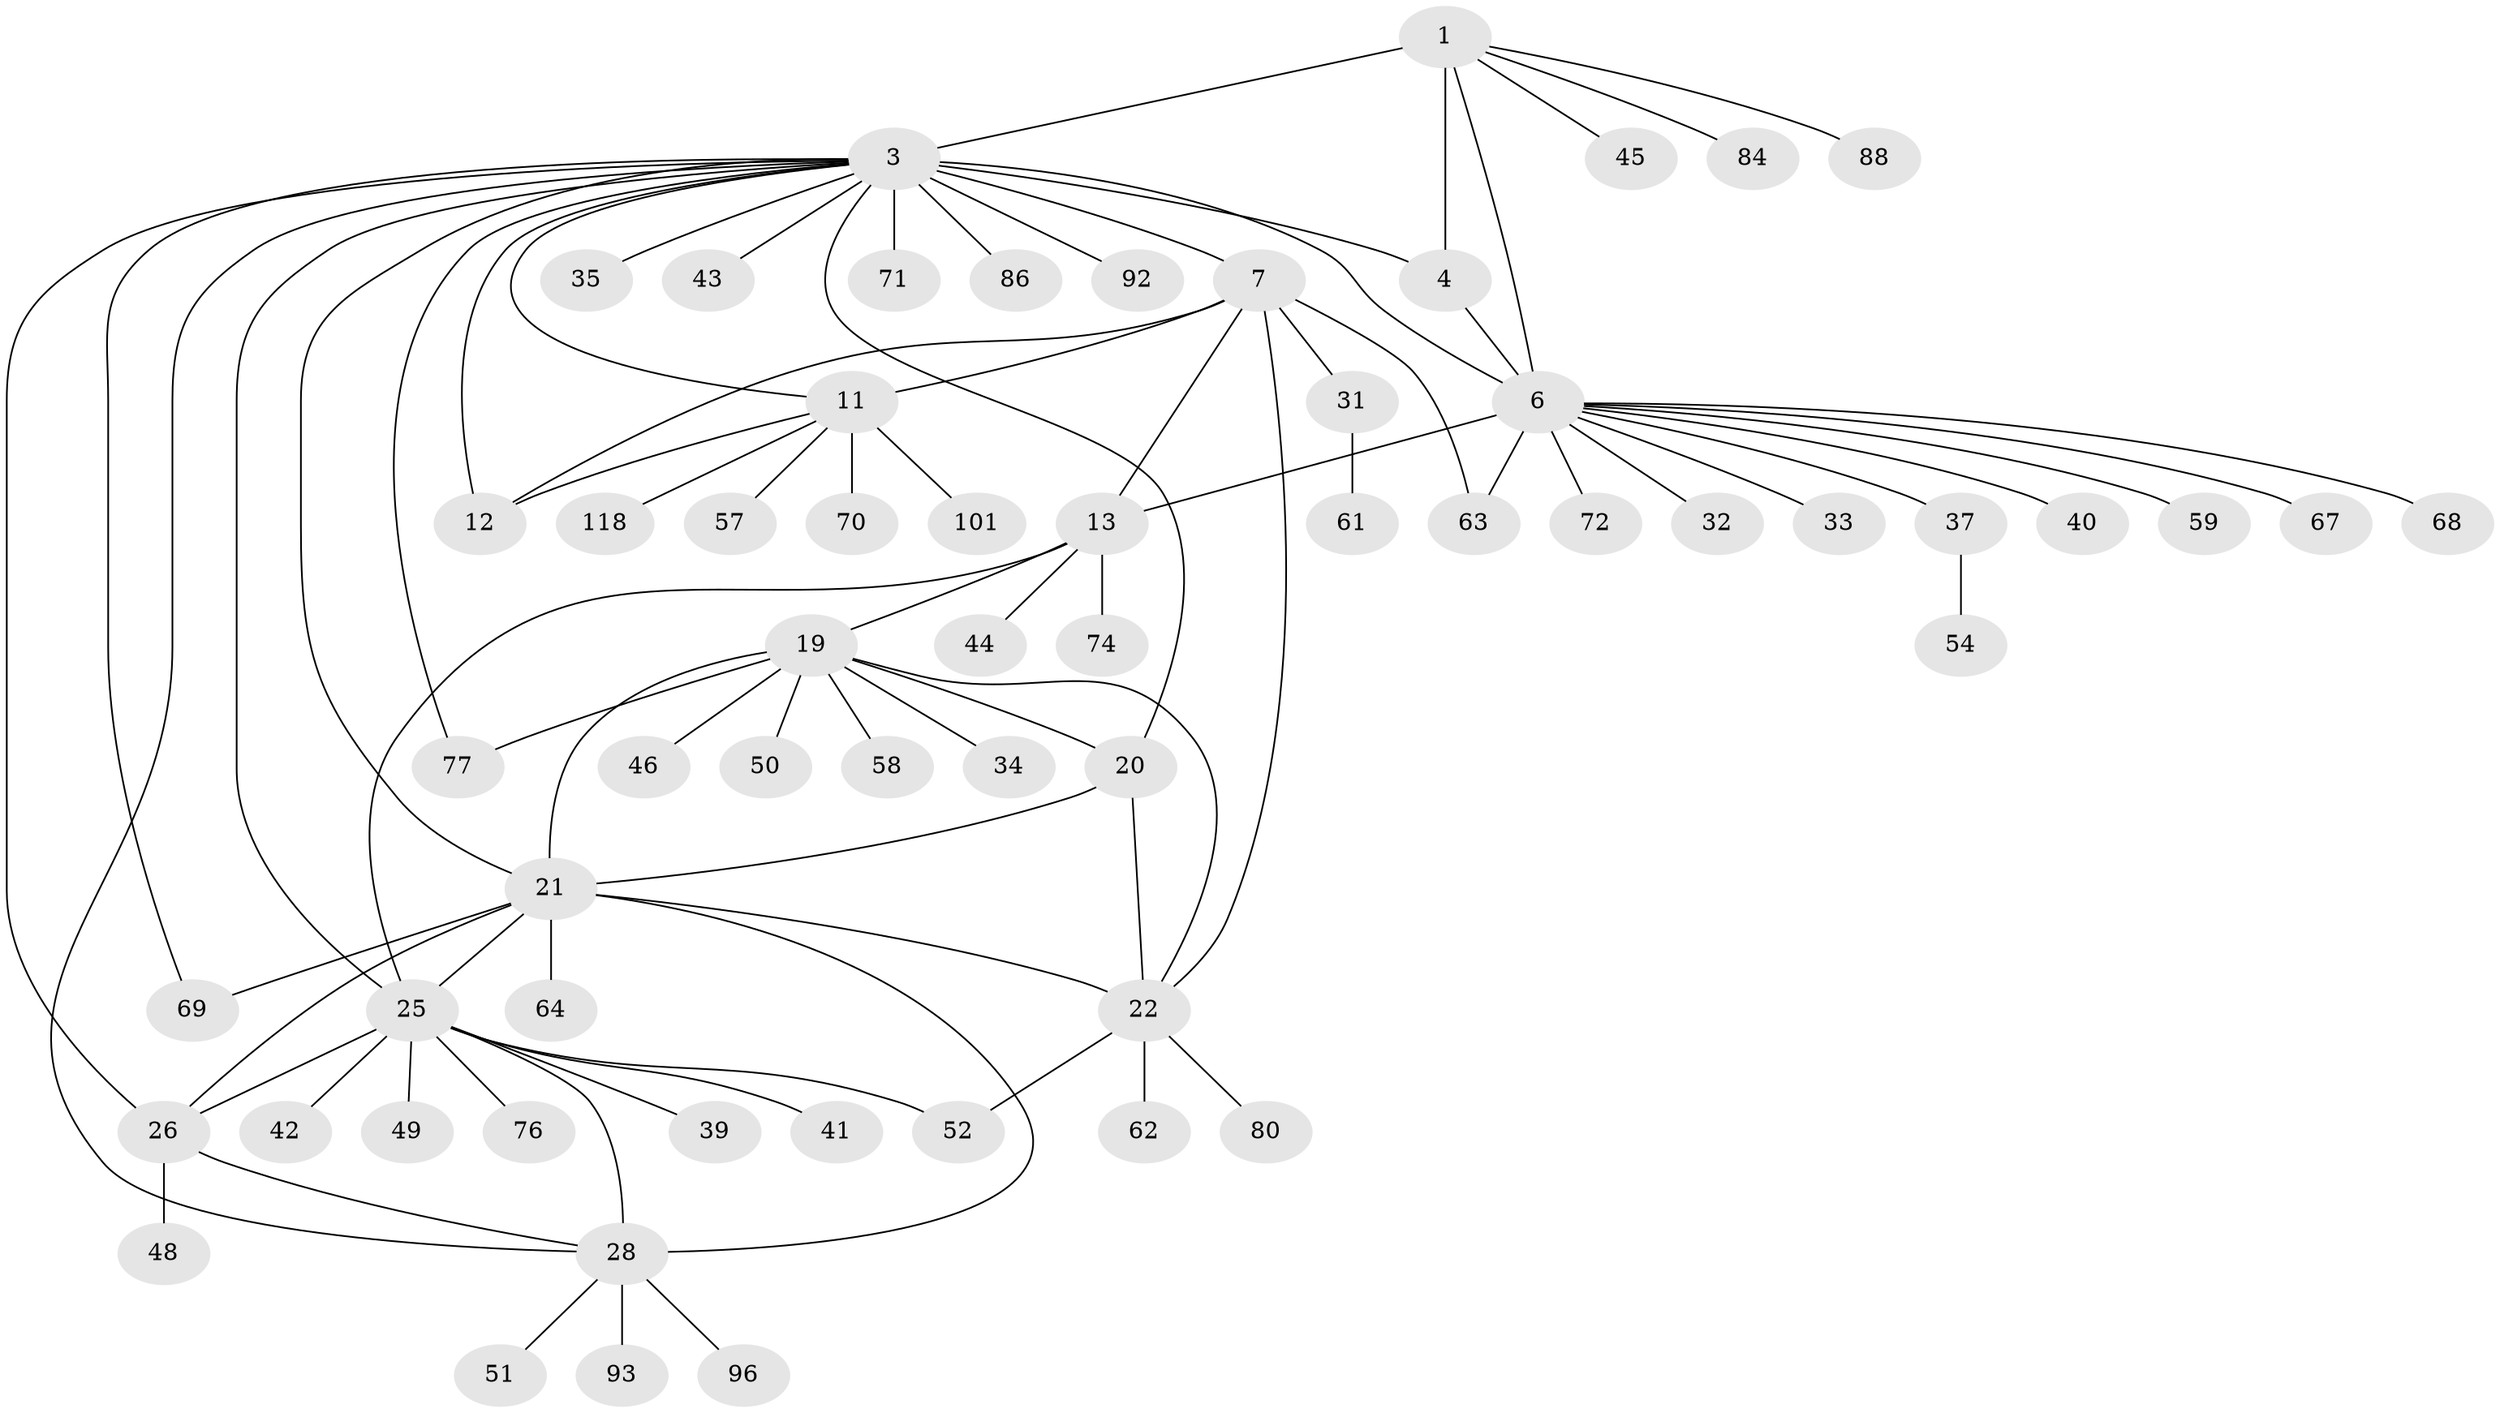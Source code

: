 // original degree distribution, {6: 0.05, 8: 0.03333333333333333, 11: 0.008333333333333333, 5: 0.008333333333333333, 10: 0.041666666666666664, 9: 0.06666666666666667, 7: 0.03333333333333333, 13: 0.008333333333333333, 2: 0.125, 1: 0.5916666666666667, 4: 0.016666666666666666, 3: 0.016666666666666666}
// Generated by graph-tools (version 1.1) at 2025/15/03/09/25 04:15:48]
// undirected, 60 vertices, 83 edges
graph export_dot {
graph [start="1"]
  node [color=gray90,style=filled];
  1 [super="+2+56"];
  3 [super="+8+5+117"];
  4;
  6 [super="+115+81+14"];
  7 [super="+104+91+10+9+60"];
  11 [super="+36"];
  12 [super="+114"];
  13 [super="+65+17+105+111"];
  19 [super="+23+108"];
  20;
  21 [super="+79+24"];
  22;
  25 [super="+27+110+109+116+107"];
  26;
  28 [super="+55"];
  31;
  32;
  33 [super="+97"];
  34 [super="+87+113+47"];
  35;
  37;
  39 [super="+99+106"];
  40;
  41;
  42;
  43;
  44;
  45 [super="+98"];
  46;
  48;
  49;
  50;
  51;
  52 [super="+82"];
  54;
  57;
  58;
  59;
  61;
  62;
  63;
  64;
  67 [super="+94+75"];
  68;
  69;
  70;
  71;
  72;
  74;
  76;
  77;
  80;
  84;
  86;
  88;
  92;
  93;
  96;
  101;
  118;
  1 -- 3 [weight=4];
  1 -- 4 [weight=2];
  1 -- 6 [weight=2];
  1 -- 45;
  1 -- 84;
  1 -- 88;
  3 -- 4 [weight=2];
  3 -- 6 [weight=2];
  3 -- 43;
  3 -- 69;
  3 -- 86;
  3 -- 92;
  3 -- 7 [weight=3];
  3 -- 11;
  3 -- 12;
  3 -- 25 [weight=3];
  3 -- 35;
  3 -- 71;
  3 -- 77;
  3 -- 20;
  3 -- 26;
  3 -- 28;
  3 -- 21;
  4 -- 6;
  6 -- 68;
  6 -- 32;
  6 -- 33;
  6 -- 67;
  6 -- 37;
  6 -- 40;
  6 -- 72;
  6 -- 13 [weight=9];
  6 -- 59;
  6 -- 63;
  7 -- 11 [weight=3];
  7 -- 12 [weight=3];
  7 -- 31;
  7 -- 13 [weight=2];
  7 -- 22;
  7 -- 63;
  11 -- 12;
  11 -- 57;
  11 -- 70;
  11 -- 101;
  11 -- 118;
  13 -- 25;
  13 -- 19;
  13 -- 74;
  13 -- 44;
  19 -- 20 [weight=2];
  19 -- 21 [weight=4];
  19 -- 22 [weight=2];
  19 -- 50;
  19 -- 77;
  19 -- 34;
  19 -- 46;
  19 -- 58;
  20 -- 21 [weight=2];
  20 -- 22;
  21 -- 22 [weight=2];
  21 -- 64;
  21 -- 69;
  21 -- 25 [weight=2];
  21 -- 26;
  21 -- 28;
  22 -- 62;
  22 -- 80;
  22 -- 52;
  25 -- 26 [weight=2];
  25 -- 28 [weight=2];
  25 -- 39;
  25 -- 41;
  25 -- 42;
  25 -- 76;
  25 -- 49;
  25 -- 52;
  26 -- 28;
  26 -- 48;
  28 -- 51;
  28 -- 93;
  28 -- 96;
  31 -- 61;
  37 -- 54;
}
